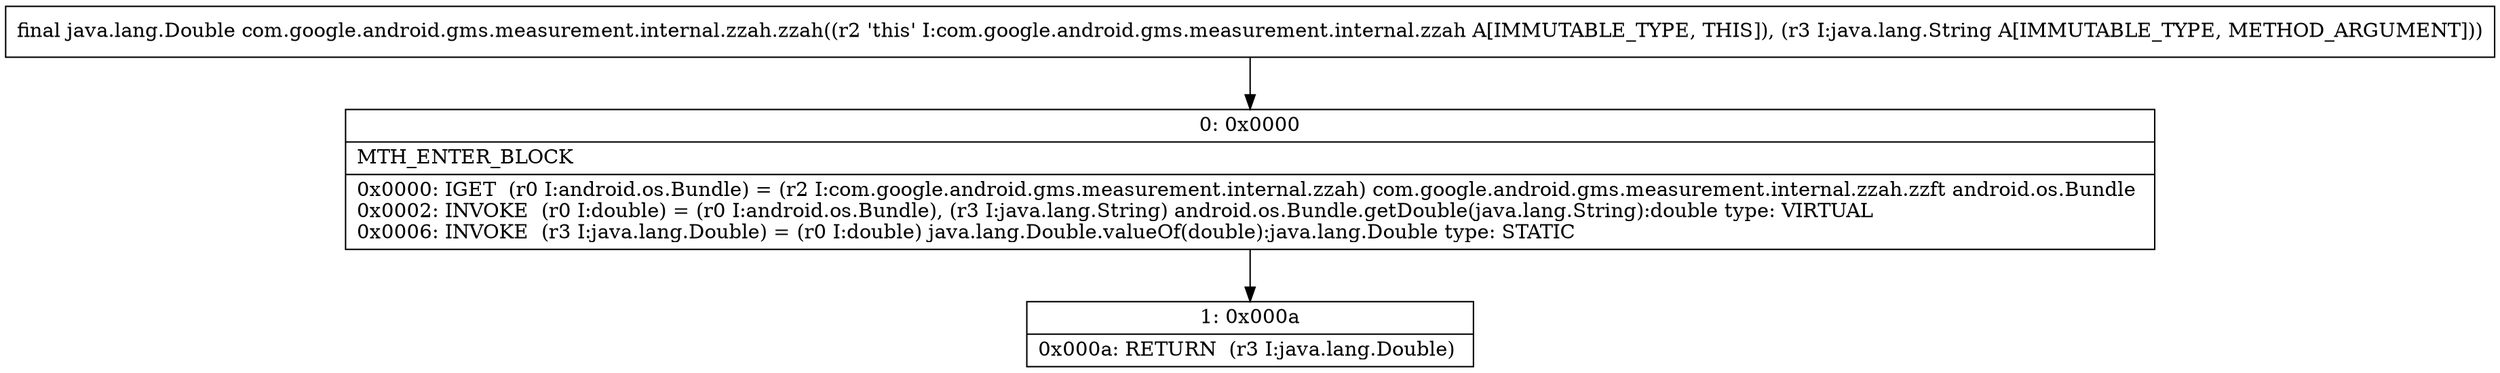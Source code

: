 digraph "CFG forcom.google.android.gms.measurement.internal.zzah.zzah(Ljava\/lang\/String;)Ljava\/lang\/Double;" {
Node_0 [shape=record,label="{0\:\ 0x0000|MTH_ENTER_BLOCK\l|0x0000: IGET  (r0 I:android.os.Bundle) = (r2 I:com.google.android.gms.measurement.internal.zzah) com.google.android.gms.measurement.internal.zzah.zzft android.os.Bundle \l0x0002: INVOKE  (r0 I:double) = (r0 I:android.os.Bundle), (r3 I:java.lang.String) android.os.Bundle.getDouble(java.lang.String):double type: VIRTUAL \l0x0006: INVOKE  (r3 I:java.lang.Double) = (r0 I:double) java.lang.Double.valueOf(double):java.lang.Double type: STATIC \l}"];
Node_1 [shape=record,label="{1\:\ 0x000a|0x000a: RETURN  (r3 I:java.lang.Double) \l}"];
MethodNode[shape=record,label="{final java.lang.Double com.google.android.gms.measurement.internal.zzah.zzah((r2 'this' I:com.google.android.gms.measurement.internal.zzah A[IMMUTABLE_TYPE, THIS]), (r3 I:java.lang.String A[IMMUTABLE_TYPE, METHOD_ARGUMENT])) }"];
MethodNode -> Node_0;
Node_0 -> Node_1;
}

